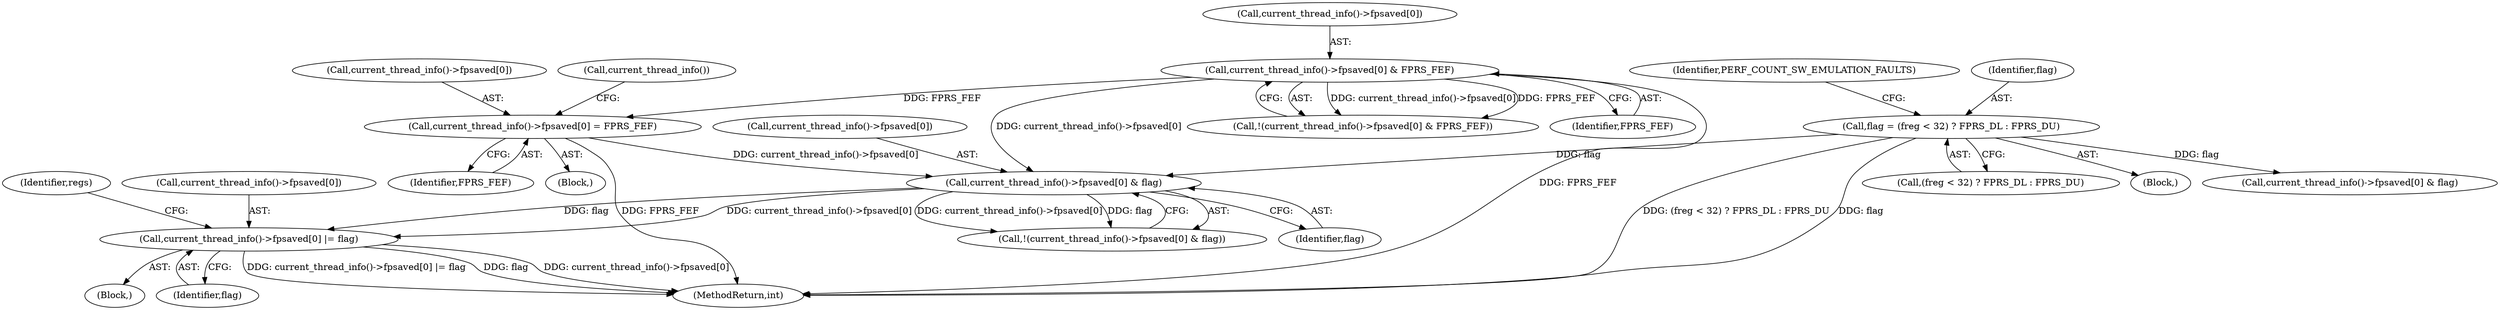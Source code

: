 digraph "0_linux_a8b0ca17b80e92faab46ee7179ba9e99ccb61233_36@API" {
"1000593" [label="(Call,current_thread_info()->fpsaved[0] |= flag)"];
"1000550" [label="(Call,current_thread_info()->fpsaved[0] & flag)"];
"1000526" [label="(Call,current_thread_info()->fpsaved[0] & FPRS_FEF)"];
"1000534" [label="(Call,current_thread_info()->fpsaved[0] = FPRS_FEF)"];
"1000142" [label="(Call,flag = (freg < 32) ? FPRS_DL : FPRS_DU)"];
"1000601" [label="(Identifier,regs)"];
"1000532" [label="(Identifier,FPRS_FEF)"];
"1000331" [label="(Block,)"];
"1000604" [label="(MethodReturn,int)"];
"1000142" [label="(Call,flag = (freg < 32) ? FPRS_DL : FPRS_DU)"];
"1000599" [label="(Identifier,flag)"];
"1000109" [label="(Block,)"];
"1000143" [label="(Identifier,flag)"];
"1000525" [label="(Call,!(current_thread_info()->fpsaved[0] & FPRS_FEF))"];
"1000535" [label="(Call,current_thread_info()->fpsaved[0])"];
"1000556" [label="(Identifier,flag)"];
"1000550" [label="(Call,current_thread_info()->fpsaved[0] & flag)"];
"1000527" [label="(Call,current_thread_info()->fpsaved[0])"];
"1000593" [label="(Call,current_thread_info()->fpsaved[0] |= flag)"];
"1000533" [label="(Block,)"];
"1000195" [label="(Call,current_thread_info()->fpsaved[0] & flag)"];
"1000544" [label="(Call,current_thread_info())"];
"1000151" [label="(Identifier,PERF_COUNT_SW_EMULATION_FAULTS)"];
"1000526" [label="(Call,current_thread_info()->fpsaved[0] & FPRS_FEF)"];
"1000534" [label="(Call,current_thread_info()->fpsaved[0] = FPRS_FEF)"];
"1000551" [label="(Call,current_thread_info()->fpsaved[0])"];
"1000549" [label="(Call,!(current_thread_info()->fpsaved[0] & flag))"];
"1000540" [label="(Identifier,FPRS_FEF)"];
"1000594" [label="(Call,current_thread_info()->fpsaved[0])"];
"1000144" [label="(Call,(freg < 32) ? FPRS_DL : FPRS_DU)"];
"1000593" -> "1000331"  [label="AST: "];
"1000593" -> "1000599"  [label="CFG: "];
"1000594" -> "1000593"  [label="AST: "];
"1000599" -> "1000593"  [label="AST: "];
"1000601" -> "1000593"  [label="CFG: "];
"1000593" -> "1000604"  [label="DDG: flag"];
"1000593" -> "1000604"  [label="DDG: current_thread_info()->fpsaved[0]"];
"1000593" -> "1000604"  [label="DDG: current_thread_info()->fpsaved[0] |= flag"];
"1000550" -> "1000593"  [label="DDG: current_thread_info()->fpsaved[0]"];
"1000550" -> "1000593"  [label="DDG: flag"];
"1000550" -> "1000549"  [label="AST: "];
"1000550" -> "1000556"  [label="CFG: "];
"1000551" -> "1000550"  [label="AST: "];
"1000556" -> "1000550"  [label="AST: "];
"1000549" -> "1000550"  [label="CFG: "];
"1000550" -> "1000549"  [label="DDG: current_thread_info()->fpsaved[0]"];
"1000550" -> "1000549"  [label="DDG: flag"];
"1000526" -> "1000550"  [label="DDG: current_thread_info()->fpsaved[0]"];
"1000534" -> "1000550"  [label="DDG: current_thread_info()->fpsaved[0]"];
"1000142" -> "1000550"  [label="DDG: flag"];
"1000526" -> "1000525"  [label="AST: "];
"1000526" -> "1000532"  [label="CFG: "];
"1000527" -> "1000526"  [label="AST: "];
"1000532" -> "1000526"  [label="AST: "];
"1000525" -> "1000526"  [label="CFG: "];
"1000526" -> "1000604"  [label="DDG: FPRS_FEF"];
"1000526" -> "1000525"  [label="DDG: current_thread_info()->fpsaved[0]"];
"1000526" -> "1000525"  [label="DDG: FPRS_FEF"];
"1000526" -> "1000534"  [label="DDG: FPRS_FEF"];
"1000534" -> "1000533"  [label="AST: "];
"1000534" -> "1000540"  [label="CFG: "];
"1000535" -> "1000534"  [label="AST: "];
"1000540" -> "1000534"  [label="AST: "];
"1000544" -> "1000534"  [label="CFG: "];
"1000534" -> "1000604"  [label="DDG: FPRS_FEF"];
"1000142" -> "1000109"  [label="AST: "];
"1000142" -> "1000144"  [label="CFG: "];
"1000143" -> "1000142"  [label="AST: "];
"1000144" -> "1000142"  [label="AST: "];
"1000151" -> "1000142"  [label="CFG: "];
"1000142" -> "1000604"  [label="DDG: (freg < 32) ? FPRS_DL : FPRS_DU"];
"1000142" -> "1000604"  [label="DDG: flag"];
"1000142" -> "1000195"  [label="DDG: flag"];
}
